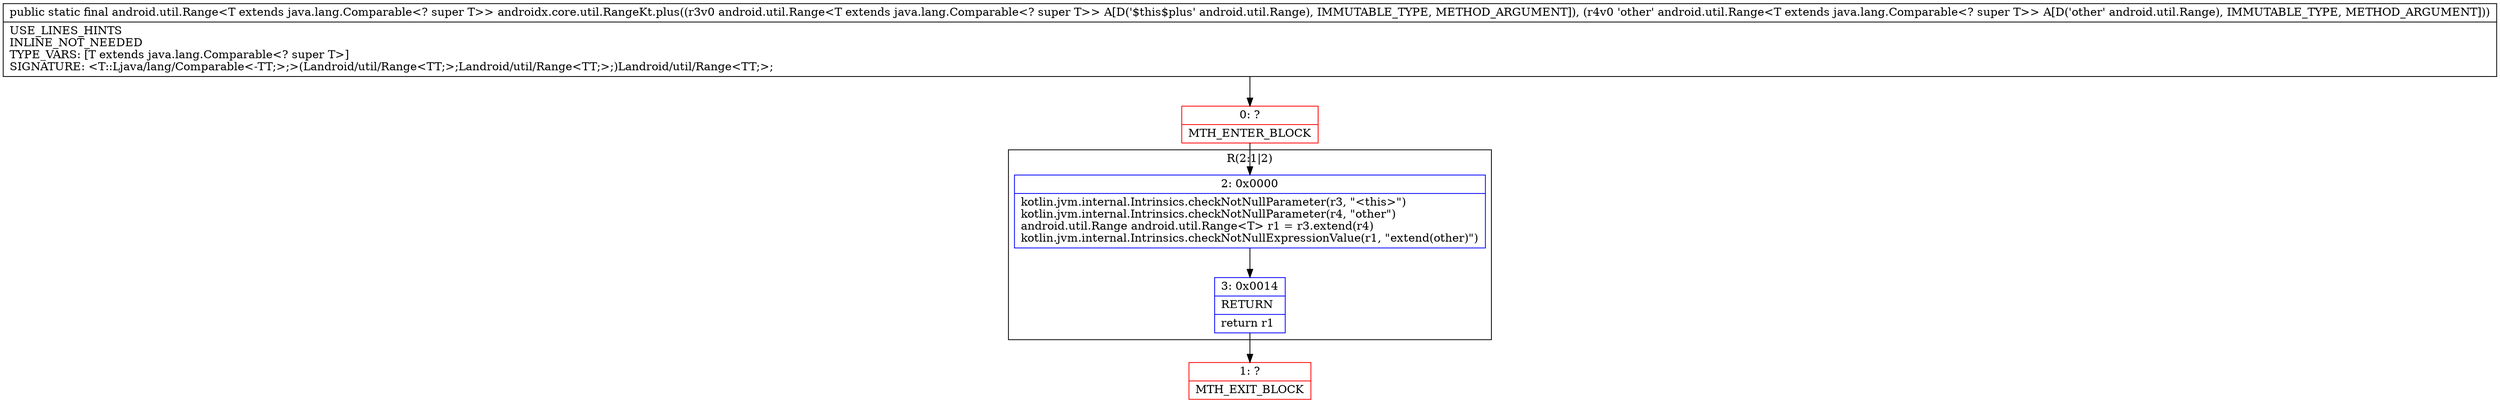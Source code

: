 digraph "CFG forandroidx.core.util.RangeKt.plus(Landroid\/util\/Range;Landroid\/util\/Range;)Landroid\/util\/Range;" {
subgraph cluster_Region_170894576 {
label = "R(2:1|2)";
node [shape=record,color=blue];
Node_2 [shape=record,label="{2\:\ 0x0000|kotlin.jvm.internal.Intrinsics.checkNotNullParameter(r3, \"\<this\>\")\lkotlin.jvm.internal.Intrinsics.checkNotNullParameter(r4, \"other\")\landroid.util.Range android.util.Range\<T\> r1 = r3.extend(r4)\lkotlin.jvm.internal.Intrinsics.checkNotNullExpressionValue(r1, \"extend(other)\")\l}"];
Node_3 [shape=record,label="{3\:\ 0x0014|RETURN\l|return r1\l}"];
}
Node_0 [shape=record,color=red,label="{0\:\ ?|MTH_ENTER_BLOCK\l}"];
Node_1 [shape=record,color=red,label="{1\:\ ?|MTH_EXIT_BLOCK\l}"];
MethodNode[shape=record,label="{public static final android.util.Range\<T extends java.lang.Comparable\<? super T\>\> androidx.core.util.RangeKt.plus((r3v0 android.util.Range\<T extends java.lang.Comparable\<? super T\>\> A[D('$this$plus' android.util.Range), IMMUTABLE_TYPE, METHOD_ARGUMENT]), (r4v0 'other' android.util.Range\<T extends java.lang.Comparable\<? super T\>\> A[D('other' android.util.Range), IMMUTABLE_TYPE, METHOD_ARGUMENT]))  | USE_LINES_HINTS\lINLINE_NOT_NEEDED\lTYPE_VARS: [T extends java.lang.Comparable\<? super T\>]\lSIGNATURE: \<T::Ljava\/lang\/Comparable\<\-TT;\>;\>(Landroid\/util\/Range\<TT;\>;Landroid\/util\/Range\<TT;\>;)Landroid\/util\/Range\<TT;\>;\l}"];
MethodNode -> Node_0;Node_2 -> Node_3;
Node_3 -> Node_1;
Node_0 -> Node_2;
}

